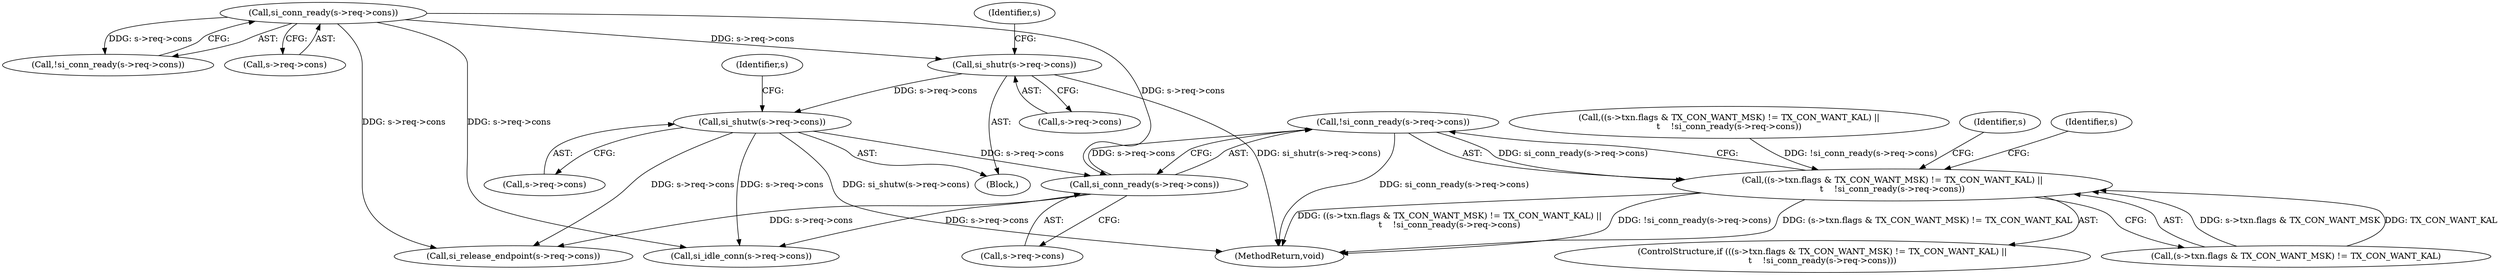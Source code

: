 digraph "0_haproxy_b4d05093bc89f71377230228007e69a1434c1a0c@API" {
"1000580" [label="(Call,!si_conn_ready(s->req->cons))"];
"1000581" [label="(Call,si_conn_ready(s->req->cons))"];
"1000163" [label="(Call,si_shutw(s->req->cons))"];
"1000157" [label="(Call,si_shutr(s->req->cons))"];
"1000139" [label="(Call,si_conn_ready(s->req->cons))"];
"1000570" [label="(Call,((s->txn.flags & TX_CON_WANT_MSK) != TX_CON_WANT_KAL) ||\n\t    !si_conn_ready(s->req->cons))"];
"1000157" [label="(Call,si_shutr(s->req->cons))"];
"1000138" [label="(Call,!si_conn_ready(s->req->cons))"];
"1000140" [label="(Call,s->req->cons)"];
"1000588" [label="(Call,si_release_endpoint(s->req->cons))"];
"1000570" [label="(Call,((s->txn.flags & TX_CON_WANT_MSK) != TX_CON_WANT_KAL) ||\n\t    !si_conn_ready(s->req->cons))"];
"1000163" [label="(Call,si_shutw(s->req->cons))"];
"1000879" [label="(Call,si_idle_conn(s->req->cons))"];
"1000591" [label="(Identifier,s)"];
"1000598" [label="(Identifier,s)"];
"1000903" [label="(MethodReturn,void)"];
"1000571" [label="(Call,(s->txn.flags & TX_CON_WANT_MSK) != TX_CON_WANT_KAL)"];
"1000164" [label="(Call,s->req->cons)"];
"1000580" [label="(Call,!si_conn_ready(s->req->cons))"];
"1000145" [label="(Block,)"];
"1000128" [label="(Call,((s->txn.flags & TX_CON_WANT_MSK) != TX_CON_WANT_KAL) ||\n\t    !si_conn_ready(s->req->cons))"];
"1000582" [label="(Call,s->req->cons)"];
"1000158" [label="(Call,s->req->cons)"];
"1000139" [label="(Call,si_conn_ready(s->req->cons))"];
"1000166" [label="(Identifier,s)"];
"1000569" [label="(ControlStructure,if (((s->txn.flags & TX_CON_WANT_MSK) != TX_CON_WANT_KAL) ||\n\t    !si_conn_ready(s->req->cons)))"];
"1000172" [label="(Identifier,s)"];
"1000581" [label="(Call,si_conn_ready(s->req->cons))"];
"1000580" -> "1000570"  [label="AST: "];
"1000580" -> "1000581"  [label="CFG: "];
"1000581" -> "1000580"  [label="AST: "];
"1000570" -> "1000580"  [label="CFG: "];
"1000580" -> "1000903"  [label="DDG: si_conn_ready(s->req->cons)"];
"1000580" -> "1000570"  [label="DDG: si_conn_ready(s->req->cons)"];
"1000581" -> "1000580"  [label="DDG: s->req->cons"];
"1000581" -> "1000582"  [label="CFG: "];
"1000582" -> "1000581"  [label="AST: "];
"1000163" -> "1000581"  [label="DDG: s->req->cons"];
"1000139" -> "1000581"  [label="DDG: s->req->cons"];
"1000581" -> "1000588"  [label="DDG: s->req->cons"];
"1000581" -> "1000879"  [label="DDG: s->req->cons"];
"1000163" -> "1000145"  [label="AST: "];
"1000163" -> "1000164"  [label="CFG: "];
"1000164" -> "1000163"  [label="AST: "];
"1000172" -> "1000163"  [label="CFG: "];
"1000163" -> "1000903"  [label="DDG: si_shutw(s->req->cons)"];
"1000157" -> "1000163"  [label="DDG: s->req->cons"];
"1000163" -> "1000588"  [label="DDG: s->req->cons"];
"1000163" -> "1000879"  [label="DDG: s->req->cons"];
"1000157" -> "1000145"  [label="AST: "];
"1000157" -> "1000158"  [label="CFG: "];
"1000158" -> "1000157"  [label="AST: "];
"1000166" -> "1000157"  [label="CFG: "];
"1000157" -> "1000903"  [label="DDG: si_shutr(s->req->cons)"];
"1000139" -> "1000157"  [label="DDG: s->req->cons"];
"1000139" -> "1000138"  [label="AST: "];
"1000139" -> "1000140"  [label="CFG: "];
"1000140" -> "1000139"  [label="AST: "];
"1000138" -> "1000139"  [label="CFG: "];
"1000139" -> "1000138"  [label="DDG: s->req->cons"];
"1000139" -> "1000588"  [label="DDG: s->req->cons"];
"1000139" -> "1000879"  [label="DDG: s->req->cons"];
"1000570" -> "1000569"  [label="AST: "];
"1000570" -> "1000571"  [label="CFG: "];
"1000571" -> "1000570"  [label="AST: "];
"1000591" -> "1000570"  [label="CFG: "];
"1000598" -> "1000570"  [label="CFG: "];
"1000570" -> "1000903"  [label="DDG: !si_conn_ready(s->req->cons)"];
"1000570" -> "1000903"  [label="DDG: (s->txn.flags & TX_CON_WANT_MSK) != TX_CON_WANT_KAL"];
"1000570" -> "1000903"  [label="DDG: ((s->txn.flags & TX_CON_WANT_MSK) != TX_CON_WANT_KAL) ||\n\t    !si_conn_ready(s->req->cons)"];
"1000571" -> "1000570"  [label="DDG: s->txn.flags & TX_CON_WANT_MSK"];
"1000571" -> "1000570"  [label="DDG: TX_CON_WANT_KAL"];
"1000128" -> "1000570"  [label="DDG: !si_conn_ready(s->req->cons)"];
}
